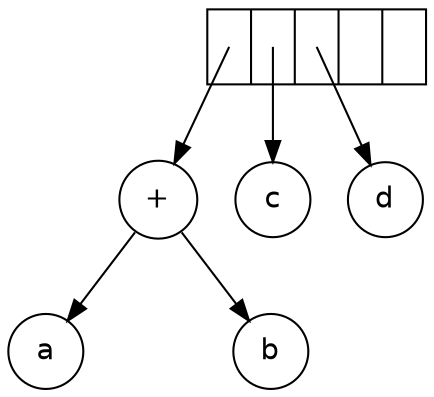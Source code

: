 digraph G {
	node [fontname="Helvetica",shape=circle];

	stack [shape=record,label="<0>|<1>|<2>|<3>|<4>"];
	plus1 [label="+"];
	hidden1 [label="",style=invis];

	stack:0:c -> plus1 [tailclip=false];
	stack:1:c -> c [tailclip=false];
	stack:2:c -> d [tailclip=false];

	plus1 -> a;
	plus1 -> hidden1 [style=invis];
	plus1 -> b;
	{rank=same a -> hidden1 -> b [style=invis]};
}
